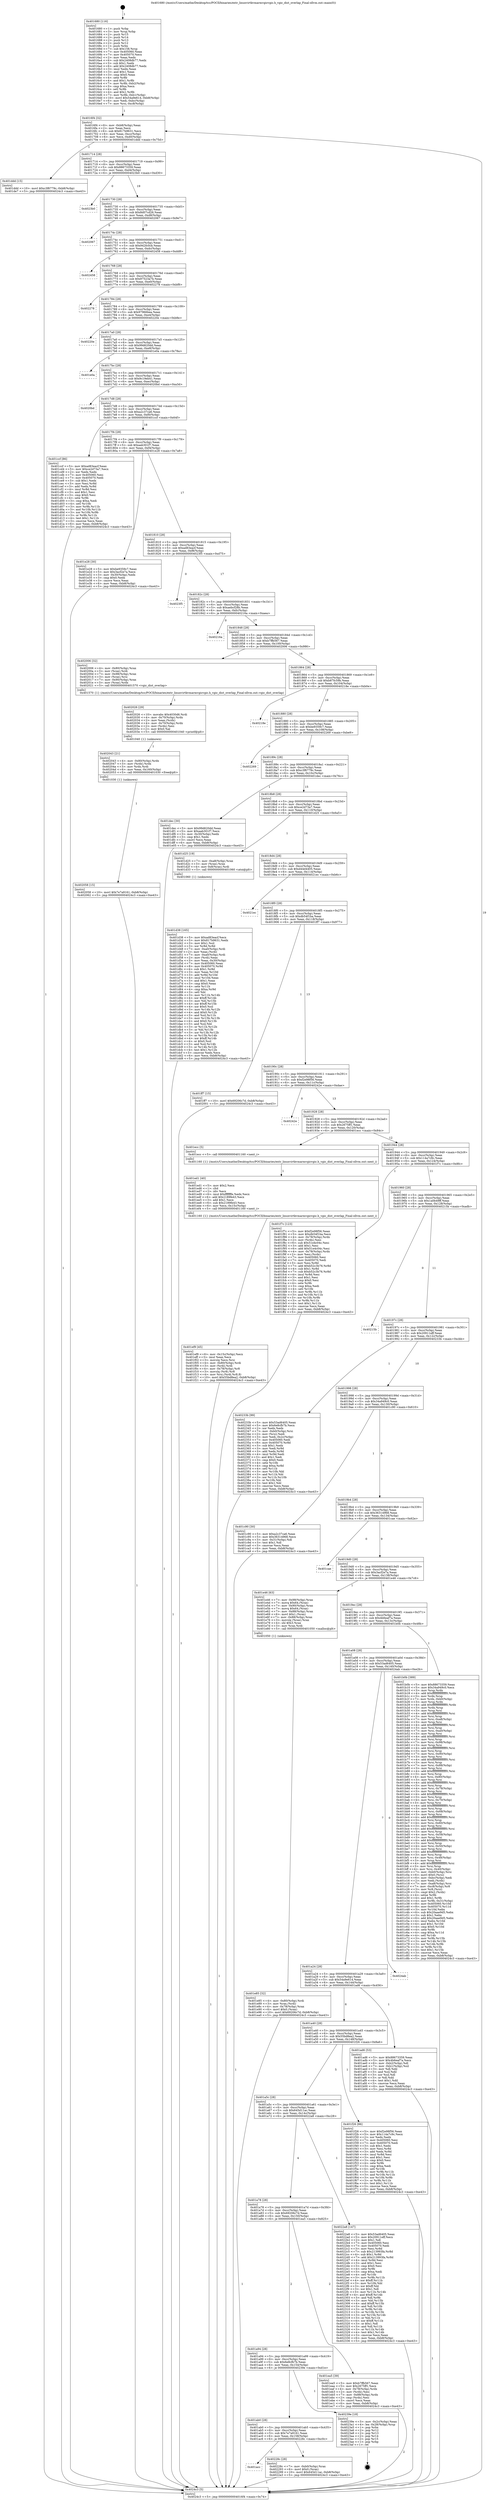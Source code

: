 digraph "0x401680" {
  label = "0x401680 (/mnt/c/Users/mathe/Desktop/tcc/POCII/binaries/extr_linuxvirtkvmarmvgicvgic.h_vgic_dist_overlap_Final-ollvm.out::main(0))"
  labelloc = "t"
  node[shape=record]

  Entry [label="",width=0.3,height=0.3,shape=circle,fillcolor=black,style=filled]
  "0x4016f4" [label="{
     0x4016f4 [32]\l
     | [instrs]\l
     &nbsp;&nbsp;0x4016f4 \<+6\>: mov -0xb8(%rbp),%eax\l
     &nbsp;&nbsp;0x4016fa \<+2\>: mov %eax,%ecx\l
     &nbsp;&nbsp;0x4016fc \<+6\>: sub $0x817b9631,%ecx\l
     &nbsp;&nbsp;0x401702 \<+6\>: mov %eax,-0xcc(%rbp)\l
     &nbsp;&nbsp;0x401708 \<+6\>: mov %ecx,-0xd0(%rbp)\l
     &nbsp;&nbsp;0x40170e \<+6\>: je 0000000000401ddd \<main+0x75d\>\l
  }"]
  "0x401ddd" [label="{
     0x401ddd [15]\l
     | [instrs]\l
     &nbsp;&nbsp;0x401ddd \<+10\>: movl $0xc3f6779c,-0xb8(%rbp)\l
     &nbsp;&nbsp;0x401de7 \<+5\>: jmp 00000000004024c3 \<main+0xe43\>\l
  }"]
  "0x401714" [label="{
     0x401714 [28]\l
     | [instrs]\l
     &nbsp;&nbsp;0x401714 \<+5\>: jmp 0000000000401719 \<main+0x99\>\l
     &nbsp;&nbsp;0x401719 \<+6\>: mov -0xcc(%rbp),%eax\l
     &nbsp;&nbsp;0x40171f \<+5\>: sub $0x88673359,%eax\l
     &nbsp;&nbsp;0x401724 \<+6\>: mov %eax,-0xd4(%rbp)\l
     &nbsp;&nbsp;0x40172a \<+6\>: je 00000000004023b0 \<main+0xd30\>\l
  }"]
  Exit [label="",width=0.3,height=0.3,shape=circle,fillcolor=black,style=filled,peripheries=2]
  "0x4023b0" [label="{
     0x4023b0\l
  }", style=dashed]
  "0x401730" [label="{
     0x401730 [28]\l
     | [instrs]\l
     &nbsp;&nbsp;0x401730 \<+5\>: jmp 0000000000401735 \<main+0xb5\>\l
     &nbsp;&nbsp;0x401735 \<+6\>: mov -0xcc(%rbp),%eax\l
     &nbsp;&nbsp;0x40173b \<+5\>: sub $0x8d07cd26,%eax\l
     &nbsp;&nbsp;0x401740 \<+6\>: mov %eax,-0xd8(%rbp)\l
     &nbsp;&nbsp;0x401746 \<+6\>: je 0000000000402067 \<main+0x9e7\>\l
  }"]
  "0x401acc" [label="{
     0x401acc\l
  }", style=dashed]
  "0x402067" [label="{
     0x402067\l
  }", style=dashed]
  "0x40174c" [label="{
     0x40174c [28]\l
     | [instrs]\l
     &nbsp;&nbsp;0x40174c \<+5\>: jmp 0000000000401751 \<main+0xd1\>\l
     &nbsp;&nbsp;0x401751 \<+6\>: mov -0xcc(%rbp),%eax\l
     &nbsp;&nbsp;0x401757 \<+5\>: sub $0x942fc0cb,%eax\l
     &nbsp;&nbsp;0x40175c \<+6\>: mov %eax,-0xdc(%rbp)\l
     &nbsp;&nbsp;0x401762 \<+6\>: je 0000000000402458 \<main+0xdd8\>\l
  }"]
  "0x40228c" [label="{
     0x40228c [28]\l
     | [instrs]\l
     &nbsp;&nbsp;0x40228c \<+7\>: mov -0xb0(%rbp),%rax\l
     &nbsp;&nbsp;0x402293 \<+6\>: movl $0x0,(%rax)\l
     &nbsp;&nbsp;0x402299 \<+10\>: movl $0x645d11ac,-0xb8(%rbp)\l
     &nbsp;&nbsp;0x4022a3 \<+5\>: jmp 00000000004024c3 \<main+0xe43\>\l
  }"]
  "0x402458" [label="{
     0x402458\l
  }", style=dashed]
  "0x401768" [label="{
     0x401768 [28]\l
     | [instrs]\l
     &nbsp;&nbsp;0x401768 \<+5\>: jmp 000000000040176d \<main+0xed\>\l
     &nbsp;&nbsp;0x40176d \<+6\>: mov -0xcc(%rbp),%eax\l
     &nbsp;&nbsp;0x401773 \<+5\>: sub $0x97523a7b,%eax\l
     &nbsp;&nbsp;0x401778 \<+6\>: mov %eax,-0xe0(%rbp)\l
     &nbsp;&nbsp;0x40177e \<+6\>: je 0000000000402278 \<main+0xbf8\>\l
  }"]
  "0x401ab0" [label="{
     0x401ab0 [28]\l
     | [instrs]\l
     &nbsp;&nbsp;0x401ab0 \<+5\>: jmp 0000000000401ab5 \<main+0x435\>\l
     &nbsp;&nbsp;0x401ab5 \<+6\>: mov -0xcc(%rbp),%eax\l
     &nbsp;&nbsp;0x401abb \<+5\>: sub $0x7e7a9161,%eax\l
     &nbsp;&nbsp;0x401ac0 \<+6\>: mov %eax,-0x158(%rbp)\l
     &nbsp;&nbsp;0x401ac6 \<+6\>: je 000000000040228c \<main+0xc0c\>\l
  }"]
  "0x402278" [label="{
     0x402278\l
  }", style=dashed]
  "0x401784" [label="{
     0x401784 [28]\l
     | [instrs]\l
     &nbsp;&nbsp;0x401784 \<+5\>: jmp 0000000000401789 \<main+0x109\>\l
     &nbsp;&nbsp;0x401789 \<+6\>: mov -0xcc(%rbp),%eax\l
     &nbsp;&nbsp;0x40178f \<+5\>: sub $0x97966bea,%eax\l
     &nbsp;&nbsp;0x401794 \<+6\>: mov %eax,-0xe4(%rbp)\l
     &nbsp;&nbsp;0x40179a \<+6\>: je 000000000040220e \<main+0xb8e\>\l
  }"]
  "0x40239e" [label="{
     0x40239e [18]\l
     | [instrs]\l
     &nbsp;&nbsp;0x40239e \<+3\>: mov -0x2c(%rbp),%eax\l
     &nbsp;&nbsp;0x4023a1 \<+4\>: lea -0x28(%rbp),%rsp\l
     &nbsp;&nbsp;0x4023a5 \<+1\>: pop %rbx\l
     &nbsp;&nbsp;0x4023a6 \<+2\>: pop %r12\l
     &nbsp;&nbsp;0x4023a8 \<+2\>: pop %r13\l
     &nbsp;&nbsp;0x4023aa \<+2\>: pop %r14\l
     &nbsp;&nbsp;0x4023ac \<+2\>: pop %r15\l
     &nbsp;&nbsp;0x4023ae \<+1\>: pop %rbp\l
     &nbsp;&nbsp;0x4023af \<+1\>: ret\l
  }"]
  "0x40220e" [label="{
     0x40220e\l
  }", style=dashed]
  "0x4017a0" [label="{
     0x4017a0 [28]\l
     | [instrs]\l
     &nbsp;&nbsp;0x4017a0 \<+5\>: jmp 00000000004017a5 \<main+0x125\>\l
     &nbsp;&nbsp;0x4017a5 \<+6\>: mov -0xcc(%rbp),%eax\l
     &nbsp;&nbsp;0x4017ab \<+5\>: sub $0x99d620dd,%eax\l
     &nbsp;&nbsp;0x4017b0 \<+6\>: mov %eax,-0xe8(%rbp)\l
     &nbsp;&nbsp;0x4017b6 \<+6\>: je 0000000000401e0a \<main+0x78a\>\l
  }"]
  "0x402058" [label="{
     0x402058 [15]\l
     | [instrs]\l
     &nbsp;&nbsp;0x402058 \<+10\>: movl $0x7e7a9161,-0xb8(%rbp)\l
     &nbsp;&nbsp;0x402062 \<+5\>: jmp 00000000004024c3 \<main+0xe43\>\l
  }"]
  "0x401e0a" [label="{
     0x401e0a\l
  }", style=dashed]
  "0x4017bc" [label="{
     0x4017bc [28]\l
     | [instrs]\l
     &nbsp;&nbsp;0x4017bc \<+5\>: jmp 00000000004017c1 \<main+0x141\>\l
     &nbsp;&nbsp;0x4017c1 \<+6\>: mov -0xcc(%rbp),%eax\l
     &nbsp;&nbsp;0x4017c7 \<+5\>: sub $0x9c19eb41,%eax\l
     &nbsp;&nbsp;0x4017cc \<+6\>: mov %eax,-0xec(%rbp)\l
     &nbsp;&nbsp;0x4017d2 \<+6\>: je 00000000004020bd \<main+0xa3d\>\l
  }"]
  "0x402043" [label="{
     0x402043 [21]\l
     | [instrs]\l
     &nbsp;&nbsp;0x402043 \<+4\>: mov -0x80(%rbp),%rdx\l
     &nbsp;&nbsp;0x402047 \<+3\>: mov (%rdx),%rdx\l
     &nbsp;&nbsp;0x40204a \<+3\>: mov %rdx,%rdi\l
     &nbsp;&nbsp;0x40204d \<+6\>: mov %eax,-0x160(%rbp)\l
     &nbsp;&nbsp;0x402053 \<+5\>: call 0000000000401030 \<free@plt\>\l
     | [calls]\l
     &nbsp;&nbsp;0x401030 \{1\} (unknown)\l
  }"]
  "0x4020bd" [label="{
     0x4020bd\l
  }", style=dashed]
  "0x4017d8" [label="{
     0x4017d8 [28]\l
     | [instrs]\l
     &nbsp;&nbsp;0x4017d8 \<+5\>: jmp 00000000004017dd \<main+0x15d\>\l
     &nbsp;&nbsp;0x4017dd \<+6\>: mov -0xcc(%rbp),%eax\l
     &nbsp;&nbsp;0x4017e3 \<+5\>: sub $0xa2c37ca6,%eax\l
     &nbsp;&nbsp;0x4017e8 \<+6\>: mov %eax,-0xf0(%rbp)\l
     &nbsp;&nbsp;0x4017ee \<+6\>: je 0000000000401ccf \<main+0x64f\>\l
  }"]
  "0x402026" [label="{
     0x402026 [29]\l
     | [instrs]\l
     &nbsp;&nbsp;0x402026 \<+10\>: movabs $0x4030d6,%rdi\l
     &nbsp;&nbsp;0x402030 \<+4\>: mov -0x70(%rbp),%rdx\l
     &nbsp;&nbsp;0x402034 \<+2\>: mov %eax,(%rdx)\l
     &nbsp;&nbsp;0x402036 \<+4\>: mov -0x70(%rbp),%rdx\l
     &nbsp;&nbsp;0x40203a \<+2\>: mov (%rdx),%esi\l
     &nbsp;&nbsp;0x40203c \<+2\>: mov $0x0,%al\l
     &nbsp;&nbsp;0x40203e \<+5\>: call 0000000000401040 \<printf@plt\>\l
     | [calls]\l
     &nbsp;&nbsp;0x401040 \{1\} (unknown)\l
  }"]
  "0x401ccf" [label="{
     0x401ccf [86]\l
     | [instrs]\l
     &nbsp;&nbsp;0x401ccf \<+5\>: mov $0xad83eacf,%eax\l
     &nbsp;&nbsp;0x401cd4 \<+5\>: mov $0xce2d73a7,%ecx\l
     &nbsp;&nbsp;0x401cd9 \<+2\>: xor %edx,%edx\l
     &nbsp;&nbsp;0x401cdb \<+7\>: mov 0x405060,%esi\l
     &nbsp;&nbsp;0x401ce2 \<+7\>: mov 0x405070,%edi\l
     &nbsp;&nbsp;0x401ce9 \<+3\>: sub $0x1,%edx\l
     &nbsp;&nbsp;0x401cec \<+3\>: mov %esi,%r8d\l
     &nbsp;&nbsp;0x401cef \<+3\>: add %edx,%r8d\l
     &nbsp;&nbsp;0x401cf2 \<+4\>: imul %r8d,%esi\l
     &nbsp;&nbsp;0x401cf6 \<+3\>: and $0x1,%esi\l
     &nbsp;&nbsp;0x401cf9 \<+3\>: cmp $0x0,%esi\l
     &nbsp;&nbsp;0x401cfc \<+4\>: sete %r9b\l
     &nbsp;&nbsp;0x401d00 \<+3\>: cmp $0xa,%edi\l
     &nbsp;&nbsp;0x401d03 \<+4\>: setl %r10b\l
     &nbsp;&nbsp;0x401d07 \<+3\>: mov %r9b,%r11b\l
     &nbsp;&nbsp;0x401d0a \<+3\>: and %r10b,%r11b\l
     &nbsp;&nbsp;0x401d0d \<+3\>: xor %r10b,%r9b\l
     &nbsp;&nbsp;0x401d10 \<+3\>: or %r9b,%r11b\l
     &nbsp;&nbsp;0x401d13 \<+4\>: test $0x1,%r11b\l
     &nbsp;&nbsp;0x401d17 \<+3\>: cmovne %ecx,%eax\l
     &nbsp;&nbsp;0x401d1a \<+6\>: mov %eax,-0xb8(%rbp)\l
     &nbsp;&nbsp;0x401d20 \<+5\>: jmp 00000000004024c3 \<main+0xe43\>\l
  }"]
  "0x4017f4" [label="{
     0x4017f4 [28]\l
     | [instrs]\l
     &nbsp;&nbsp;0x4017f4 \<+5\>: jmp 00000000004017f9 \<main+0x179\>\l
     &nbsp;&nbsp;0x4017f9 \<+6\>: mov -0xcc(%rbp),%eax\l
     &nbsp;&nbsp;0x4017ff \<+5\>: sub $0xaab301f7,%eax\l
     &nbsp;&nbsp;0x401804 \<+6\>: mov %eax,-0xf4(%rbp)\l
     &nbsp;&nbsp;0x40180a \<+6\>: je 0000000000401e28 \<main+0x7a8\>\l
  }"]
  "0x401ef9" [label="{
     0x401ef9 [45]\l
     | [instrs]\l
     &nbsp;&nbsp;0x401ef9 \<+6\>: mov -0x15c(%rbp),%ecx\l
     &nbsp;&nbsp;0x401eff \<+3\>: imul %eax,%ecx\l
     &nbsp;&nbsp;0x401f02 \<+3\>: movslq %ecx,%rsi\l
     &nbsp;&nbsp;0x401f05 \<+4\>: mov -0x80(%rbp),%rdi\l
     &nbsp;&nbsp;0x401f09 \<+3\>: mov (%rdi),%rdi\l
     &nbsp;&nbsp;0x401f0c \<+4\>: mov -0x78(%rbp),%r8\l
     &nbsp;&nbsp;0x401f10 \<+3\>: movslq (%r8),%r8\l
     &nbsp;&nbsp;0x401f13 \<+4\>: mov %rsi,(%rdi,%r8,8)\l
     &nbsp;&nbsp;0x401f17 \<+10\>: movl $0x55bd8ea2,-0xb8(%rbp)\l
     &nbsp;&nbsp;0x401f21 \<+5\>: jmp 00000000004024c3 \<main+0xe43\>\l
  }"]
  "0x401e28" [label="{
     0x401e28 [30]\l
     | [instrs]\l
     &nbsp;&nbsp;0x401e28 \<+5\>: mov $0xbe9359c7,%eax\l
     &nbsp;&nbsp;0x401e2d \<+5\>: mov $0x3acf2e7a,%ecx\l
     &nbsp;&nbsp;0x401e32 \<+3\>: mov -0x30(%rbp),%edx\l
     &nbsp;&nbsp;0x401e35 \<+3\>: cmp $0x0,%edx\l
     &nbsp;&nbsp;0x401e38 \<+3\>: cmove %ecx,%eax\l
     &nbsp;&nbsp;0x401e3b \<+6\>: mov %eax,-0xb8(%rbp)\l
     &nbsp;&nbsp;0x401e41 \<+5\>: jmp 00000000004024c3 \<main+0xe43\>\l
  }"]
  "0x401810" [label="{
     0x401810 [28]\l
     | [instrs]\l
     &nbsp;&nbsp;0x401810 \<+5\>: jmp 0000000000401815 \<main+0x195\>\l
     &nbsp;&nbsp;0x401815 \<+6\>: mov -0xcc(%rbp),%eax\l
     &nbsp;&nbsp;0x40181b \<+5\>: sub $0xad83eacf,%eax\l
     &nbsp;&nbsp;0x401820 \<+6\>: mov %eax,-0xf8(%rbp)\l
     &nbsp;&nbsp;0x401826 \<+6\>: je 00000000004023f5 \<main+0xd75\>\l
  }"]
  "0x401ed1" [label="{
     0x401ed1 [40]\l
     | [instrs]\l
     &nbsp;&nbsp;0x401ed1 \<+5\>: mov $0x2,%ecx\l
     &nbsp;&nbsp;0x401ed6 \<+1\>: cltd\l
     &nbsp;&nbsp;0x401ed7 \<+2\>: idiv %ecx\l
     &nbsp;&nbsp;0x401ed9 \<+6\>: imul $0xfffffffe,%edx,%ecx\l
     &nbsp;&nbsp;0x401edf \<+6\>: add $0x2189fe43,%ecx\l
     &nbsp;&nbsp;0x401ee5 \<+3\>: add $0x1,%ecx\l
     &nbsp;&nbsp;0x401ee8 \<+6\>: sub $0x2189fe43,%ecx\l
     &nbsp;&nbsp;0x401eee \<+6\>: mov %ecx,-0x15c(%rbp)\l
     &nbsp;&nbsp;0x401ef4 \<+5\>: call 0000000000401160 \<next_i\>\l
     | [calls]\l
     &nbsp;&nbsp;0x401160 \{1\} (/mnt/c/Users/mathe/Desktop/tcc/POCII/binaries/extr_linuxvirtkvmarmvgicvgic.h_vgic_dist_overlap_Final-ollvm.out::next_i)\l
  }"]
  "0x4023f5" [label="{
     0x4023f5\l
  }", style=dashed]
  "0x40182c" [label="{
     0x40182c [28]\l
     | [instrs]\l
     &nbsp;&nbsp;0x40182c \<+5\>: jmp 0000000000401831 \<main+0x1b1\>\l
     &nbsp;&nbsp;0x401831 \<+6\>: mov -0xcc(%rbp),%eax\l
     &nbsp;&nbsp;0x401837 \<+5\>: sub $0xaebcf28b,%eax\l
     &nbsp;&nbsp;0x40183c \<+6\>: mov %eax,-0xfc(%rbp)\l
     &nbsp;&nbsp;0x401842 \<+6\>: je 000000000040216a \<main+0xaea\>\l
  }"]
  "0x401a94" [label="{
     0x401a94 [28]\l
     | [instrs]\l
     &nbsp;&nbsp;0x401a94 \<+5\>: jmp 0000000000401a99 \<main+0x419\>\l
     &nbsp;&nbsp;0x401a99 \<+6\>: mov -0xcc(%rbp),%eax\l
     &nbsp;&nbsp;0x401a9f \<+5\>: sub $0x6e8cfb7b,%eax\l
     &nbsp;&nbsp;0x401aa4 \<+6\>: mov %eax,-0x154(%rbp)\l
     &nbsp;&nbsp;0x401aaa \<+6\>: je 000000000040239e \<main+0xd1e\>\l
  }"]
  "0x40216a" [label="{
     0x40216a\l
  }", style=dashed]
  "0x401848" [label="{
     0x401848 [28]\l
     | [instrs]\l
     &nbsp;&nbsp;0x401848 \<+5\>: jmp 000000000040184d \<main+0x1cd\>\l
     &nbsp;&nbsp;0x40184d \<+6\>: mov -0xcc(%rbp),%eax\l
     &nbsp;&nbsp;0x401853 \<+5\>: sub $0xb7ffb567,%eax\l
     &nbsp;&nbsp;0x401858 \<+6\>: mov %eax,-0x100(%rbp)\l
     &nbsp;&nbsp;0x40185e \<+6\>: je 0000000000402006 \<main+0x986\>\l
  }"]
  "0x401ea5" [label="{
     0x401ea5 [39]\l
     | [instrs]\l
     &nbsp;&nbsp;0x401ea5 \<+5\>: mov $0xb7ffb567,%eax\l
     &nbsp;&nbsp;0x401eaa \<+5\>: mov $0x2675ff1,%ecx\l
     &nbsp;&nbsp;0x401eaf \<+4\>: mov -0x78(%rbp),%rdx\l
     &nbsp;&nbsp;0x401eb3 \<+2\>: mov (%rdx),%esi\l
     &nbsp;&nbsp;0x401eb5 \<+7\>: mov -0x88(%rbp),%rdx\l
     &nbsp;&nbsp;0x401ebc \<+2\>: cmp (%rdx),%esi\l
     &nbsp;&nbsp;0x401ebe \<+3\>: cmovl %ecx,%eax\l
     &nbsp;&nbsp;0x401ec1 \<+6\>: mov %eax,-0xb8(%rbp)\l
     &nbsp;&nbsp;0x401ec7 \<+5\>: jmp 00000000004024c3 \<main+0xe43\>\l
  }"]
  "0x402006" [label="{
     0x402006 [32]\l
     | [instrs]\l
     &nbsp;&nbsp;0x402006 \<+4\>: mov -0x80(%rbp),%rax\l
     &nbsp;&nbsp;0x40200a \<+3\>: mov (%rax),%rdi\l
     &nbsp;&nbsp;0x40200d \<+7\>: mov -0x98(%rbp),%rax\l
     &nbsp;&nbsp;0x402014 \<+3\>: mov (%rax),%rsi\l
     &nbsp;&nbsp;0x402017 \<+7\>: mov -0x90(%rbp),%rax\l
     &nbsp;&nbsp;0x40201e \<+3\>: mov (%rax),%rdx\l
     &nbsp;&nbsp;0x402021 \<+5\>: call 0000000000401570 \<vgic_dist_overlap\>\l
     | [calls]\l
     &nbsp;&nbsp;0x401570 \{1\} (/mnt/c/Users/mathe/Desktop/tcc/POCII/binaries/extr_linuxvirtkvmarmvgicvgic.h_vgic_dist_overlap_Final-ollvm.out::vgic_dist_overlap)\l
  }"]
  "0x401864" [label="{
     0x401864 [28]\l
     | [instrs]\l
     &nbsp;&nbsp;0x401864 \<+5\>: jmp 0000000000401869 \<main+0x1e9\>\l
     &nbsp;&nbsp;0x401869 \<+6\>: mov -0xcc(%rbp),%eax\l
     &nbsp;&nbsp;0x40186f \<+5\>: sub $0xb87fc59b,%eax\l
     &nbsp;&nbsp;0x401874 \<+6\>: mov %eax,-0x104(%rbp)\l
     &nbsp;&nbsp;0x40187a \<+6\>: je 000000000040218e \<main+0xb0e\>\l
  }"]
  "0x401a78" [label="{
     0x401a78 [28]\l
     | [instrs]\l
     &nbsp;&nbsp;0x401a78 \<+5\>: jmp 0000000000401a7d \<main+0x3fd\>\l
     &nbsp;&nbsp;0x401a7d \<+6\>: mov -0xcc(%rbp),%eax\l
     &nbsp;&nbsp;0x401a83 \<+5\>: sub $0x69206c7d,%eax\l
     &nbsp;&nbsp;0x401a88 \<+6\>: mov %eax,-0x150(%rbp)\l
     &nbsp;&nbsp;0x401a8e \<+6\>: je 0000000000401ea5 \<main+0x825\>\l
  }"]
  "0x40218e" [label="{
     0x40218e\l
  }", style=dashed]
  "0x401880" [label="{
     0x401880 [28]\l
     | [instrs]\l
     &nbsp;&nbsp;0x401880 \<+5\>: jmp 0000000000401885 \<main+0x205\>\l
     &nbsp;&nbsp;0x401885 \<+6\>: mov -0xcc(%rbp),%eax\l
     &nbsp;&nbsp;0x40188b \<+5\>: sub $0xbe9359c7,%eax\l
     &nbsp;&nbsp;0x401890 \<+6\>: mov %eax,-0x108(%rbp)\l
     &nbsp;&nbsp;0x401896 \<+6\>: je 0000000000402269 \<main+0xbe9\>\l
  }"]
  "0x4022a8" [label="{
     0x4022a8 [147]\l
     | [instrs]\l
     &nbsp;&nbsp;0x4022a8 \<+5\>: mov $0x53ad6405,%eax\l
     &nbsp;&nbsp;0x4022ad \<+5\>: mov $0x20911eff,%ecx\l
     &nbsp;&nbsp;0x4022b2 \<+2\>: mov $0x1,%dl\l
     &nbsp;&nbsp;0x4022b4 \<+7\>: mov 0x405060,%esi\l
     &nbsp;&nbsp;0x4022bb \<+7\>: mov 0x405070,%edi\l
     &nbsp;&nbsp;0x4022c2 \<+3\>: mov %esi,%r8d\l
     &nbsp;&nbsp;0x4022c5 \<+7\>: sub $0x213993fa,%r8d\l
     &nbsp;&nbsp;0x4022cc \<+4\>: sub $0x1,%r8d\l
     &nbsp;&nbsp;0x4022d0 \<+7\>: add $0x213993fa,%r8d\l
     &nbsp;&nbsp;0x4022d7 \<+4\>: imul %r8d,%esi\l
     &nbsp;&nbsp;0x4022db \<+3\>: and $0x1,%esi\l
     &nbsp;&nbsp;0x4022de \<+3\>: cmp $0x0,%esi\l
     &nbsp;&nbsp;0x4022e1 \<+4\>: sete %r9b\l
     &nbsp;&nbsp;0x4022e5 \<+3\>: cmp $0xa,%edi\l
     &nbsp;&nbsp;0x4022e8 \<+4\>: setl %r10b\l
     &nbsp;&nbsp;0x4022ec \<+3\>: mov %r9b,%r11b\l
     &nbsp;&nbsp;0x4022ef \<+4\>: xor $0xff,%r11b\l
     &nbsp;&nbsp;0x4022f3 \<+3\>: mov %r10b,%bl\l
     &nbsp;&nbsp;0x4022f6 \<+3\>: xor $0xff,%bl\l
     &nbsp;&nbsp;0x4022f9 \<+3\>: xor $0x1,%dl\l
     &nbsp;&nbsp;0x4022fc \<+3\>: mov %r11b,%r14b\l
     &nbsp;&nbsp;0x4022ff \<+4\>: and $0xff,%r14b\l
     &nbsp;&nbsp;0x402303 \<+3\>: and %dl,%r9b\l
     &nbsp;&nbsp;0x402306 \<+3\>: mov %bl,%r15b\l
     &nbsp;&nbsp;0x402309 \<+4\>: and $0xff,%r15b\l
     &nbsp;&nbsp;0x40230d \<+3\>: and %dl,%r10b\l
     &nbsp;&nbsp;0x402310 \<+3\>: or %r9b,%r14b\l
     &nbsp;&nbsp;0x402313 \<+3\>: or %r10b,%r15b\l
     &nbsp;&nbsp;0x402316 \<+3\>: xor %r15b,%r14b\l
     &nbsp;&nbsp;0x402319 \<+3\>: or %bl,%r11b\l
     &nbsp;&nbsp;0x40231c \<+4\>: xor $0xff,%r11b\l
     &nbsp;&nbsp;0x402320 \<+3\>: or $0x1,%dl\l
     &nbsp;&nbsp;0x402323 \<+3\>: and %dl,%r11b\l
     &nbsp;&nbsp;0x402326 \<+3\>: or %r11b,%r14b\l
     &nbsp;&nbsp;0x402329 \<+4\>: test $0x1,%r14b\l
     &nbsp;&nbsp;0x40232d \<+3\>: cmovne %ecx,%eax\l
     &nbsp;&nbsp;0x402330 \<+6\>: mov %eax,-0xb8(%rbp)\l
     &nbsp;&nbsp;0x402336 \<+5\>: jmp 00000000004024c3 \<main+0xe43\>\l
  }"]
  "0x402269" [label="{
     0x402269\l
  }", style=dashed]
  "0x40189c" [label="{
     0x40189c [28]\l
     | [instrs]\l
     &nbsp;&nbsp;0x40189c \<+5\>: jmp 00000000004018a1 \<main+0x221\>\l
     &nbsp;&nbsp;0x4018a1 \<+6\>: mov -0xcc(%rbp),%eax\l
     &nbsp;&nbsp;0x4018a7 \<+5\>: sub $0xc3f6779c,%eax\l
     &nbsp;&nbsp;0x4018ac \<+6\>: mov %eax,-0x10c(%rbp)\l
     &nbsp;&nbsp;0x4018b2 \<+6\>: je 0000000000401dec \<main+0x76c\>\l
  }"]
  "0x401a5c" [label="{
     0x401a5c [28]\l
     | [instrs]\l
     &nbsp;&nbsp;0x401a5c \<+5\>: jmp 0000000000401a61 \<main+0x3e1\>\l
     &nbsp;&nbsp;0x401a61 \<+6\>: mov -0xcc(%rbp),%eax\l
     &nbsp;&nbsp;0x401a67 \<+5\>: sub $0x645d11ac,%eax\l
     &nbsp;&nbsp;0x401a6c \<+6\>: mov %eax,-0x14c(%rbp)\l
     &nbsp;&nbsp;0x401a72 \<+6\>: je 00000000004022a8 \<main+0xc28\>\l
  }"]
  "0x401dec" [label="{
     0x401dec [30]\l
     | [instrs]\l
     &nbsp;&nbsp;0x401dec \<+5\>: mov $0x99d620dd,%eax\l
     &nbsp;&nbsp;0x401df1 \<+5\>: mov $0xaab301f7,%ecx\l
     &nbsp;&nbsp;0x401df6 \<+3\>: mov -0x30(%rbp),%edx\l
     &nbsp;&nbsp;0x401df9 \<+3\>: cmp $0x1,%edx\l
     &nbsp;&nbsp;0x401dfc \<+3\>: cmovl %ecx,%eax\l
     &nbsp;&nbsp;0x401dff \<+6\>: mov %eax,-0xb8(%rbp)\l
     &nbsp;&nbsp;0x401e05 \<+5\>: jmp 00000000004024c3 \<main+0xe43\>\l
  }"]
  "0x4018b8" [label="{
     0x4018b8 [28]\l
     | [instrs]\l
     &nbsp;&nbsp;0x4018b8 \<+5\>: jmp 00000000004018bd \<main+0x23d\>\l
     &nbsp;&nbsp;0x4018bd \<+6\>: mov -0xcc(%rbp),%eax\l
     &nbsp;&nbsp;0x4018c3 \<+5\>: sub $0xce2d73a7,%eax\l
     &nbsp;&nbsp;0x4018c8 \<+6\>: mov %eax,-0x110(%rbp)\l
     &nbsp;&nbsp;0x4018ce \<+6\>: je 0000000000401d25 \<main+0x6a5\>\l
  }"]
  "0x401f26" [label="{
     0x401f26 [86]\l
     | [instrs]\l
     &nbsp;&nbsp;0x401f26 \<+5\>: mov $0xf2e98f56,%eax\l
     &nbsp;&nbsp;0x401f2b \<+5\>: mov $0x114a7c9c,%ecx\l
     &nbsp;&nbsp;0x401f30 \<+2\>: xor %edx,%edx\l
     &nbsp;&nbsp;0x401f32 \<+7\>: mov 0x405060,%esi\l
     &nbsp;&nbsp;0x401f39 \<+7\>: mov 0x405070,%edi\l
     &nbsp;&nbsp;0x401f40 \<+3\>: sub $0x1,%edx\l
     &nbsp;&nbsp;0x401f43 \<+3\>: mov %esi,%r8d\l
     &nbsp;&nbsp;0x401f46 \<+3\>: add %edx,%r8d\l
     &nbsp;&nbsp;0x401f49 \<+4\>: imul %r8d,%esi\l
     &nbsp;&nbsp;0x401f4d \<+3\>: and $0x1,%esi\l
     &nbsp;&nbsp;0x401f50 \<+3\>: cmp $0x0,%esi\l
     &nbsp;&nbsp;0x401f53 \<+4\>: sete %r9b\l
     &nbsp;&nbsp;0x401f57 \<+3\>: cmp $0xa,%edi\l
     &nbsp;&nbsp;0x401f5a \<+4\>: setl %r10b\l
     &nbsp;&nbsp;0x401f5e \<+3\>: mov %r9b,%r11b\l
     &nbsp;&nbsp;0x401f61 \<+3\>: and %r10b,%r11b\l
     &nbsp;&nbsp;0x401f64 \<+3\>: xor %r10b,%r9b\l
     &nbsp;&nbsp;0x401f67 \<+3\>: or %r9b,%r11b\l
     &nbsp;&nbsp;0x401f6a \<+4\>: test $0x1,%r11b\l
     &nbsp;&nbsp;0x401f6e \<+3\>: cmovne %ecx,%eax\l
     &nbsp;&nbsp;0x401f71 \<+6\>: mov %eax,-0xb8(%rbp)\l
     &nbsp;&nbsp;0x401f77 \<+5\>: jmp 00000000004024c3 \<main+0xe43\>\l
  }"]
  "0x401d25" [label="{
     0x401d25 [19]\l
     | [instrs]\l
     &nbsp;&nbsp;0x401d25 \<+7\>: mov -0xa8(%rbp),%rax\l
     &nbsp;&nbsp;0x401d2c \<+3\>: mov (%rax),%rax\l
     &nbsp;&nbsp;0x401d2f \<+4\>: mov 0x8(%rax),%rdi\l
     &nbsp;&nbsp;0x401d33 \<+5\>: call 0000000000401060 \<atoi@plt\>\l
     | [calls]\l
     &nbsp;&nbsp;0x401060 \{1\} (unknown)\l
  }"]
  "0x4018d4" [label="{
     0x4018d4 [28]\l
     | [instrs]\l
     &nbsp;&nbsp;0x4018d4 \<+5\>: jmp 00000000004018d9 \<main+0x259\>\l
     &nbsp;&nbsp;0x4018d9 \<+6\>: mov -0xcc(%rbp),%eax\l
     &nbsp;&nbsp;0x4018df \<+5\>: sub $0xd44d4405,%eax\l
     &nbsp;&nbsp;0x4018e4 \<+6\>: mov %eax,-0x114(%rbp)\l
     &nbsp;&nbsp;0x4018ea \<+6\>: je 00000000004021ec \<main+0xb6c\>\l
  }"]
  "0x401e85" [label="{
     0x401e85 [32]\l
     | [instrs]\l
     &nbsp;&nbsp;0x401e85 \<+4\>: mov -0x80(%rbp),%rdi\l
     &nbsp;&nbsp;0x401e89 \<+3\>: mov %rax,(%rdi)\l
     &nbsp;&nbsp;0x401e8c \<+4\>: mov -0x78(%rbp),%rax\l
     &nbsp;&nbsp;0x401e90 \<+6\>: movl $0x0,(%rax)\l
     &nbsp;&nbsp;0x401e96 \<+10\>: movl $0x69206c7d,-0xb8(%rbp)\l
     &nbsp;&nbsp;0x401ea0 \<+5\>: jmp 00000000004024c3 \<main+0xe43\>\l
  }"]
  "0x4021ec" [label="{
     0x4021ec\l
  }", style=dashed]
  "0x4018f0" [label="{
     0x4018f0 [28]\l
     | [instrs]\l
     &nbsp;&nbsp;0x4018f0 \<+5\>: jmp 00000000004018f5 \<main+0x275\>\l
     &nbsp;&nbsp;0x4018f5 \<+6\>: mov -0xcc(%rbp),%eax\l
     &nbsp;&nbsp;0x4018fb \<+5\>: sub $0xdb54f1ba,%eax\l
     &nbsp;&nbsp;0x401900 \<+6\>: mov %eax,-0x118(%rbp)\l
     &nbsp;&nbsp;0x401906 \<+6\>: je 0000000000401ff7 \<main+0x977\>\l
  }"]
  "0x401d38" [label="{
     0x401d38 [165]\l
     | [instrs]\l
     &nbsp;&nbsp;0x401d38 \<+5\>: mov $0xad83eacf,%ecx\l
     &nbsp;&nbsp;0x401d3d \<+5\>: mov $0x817b9631,%edx\l
     &nbsp;&nbsp;0x401d42 \<+3\>: mov $0x1,%sil\l
     &nbsp;&nbsp;0x401d45 \<+3\>: xor %r8d,%r8d\l
     &nbsp;&nbsp;0x401d48 \<+7\>: mov -0xa0(%rbp),%rdi\l
     &nbsp;&nbsp;0x401d4f \<+2\>: mov %eax,(%rdi)\l
     &nbsp;&nbsp;0x401d51 \<+7\>: mov -0xa0(%rbp),%rdi\l
     &nbsp;&nbsp;0x401d58 \<+2\>: mov (%rdi),%eax\l
     &nbsp;&nbsp;0x401d5a \<+3\>: mov %eax,-0x30(%rbp)\l
     &nbsp;&nbsp;0x401d5d \<+7\>: mov 0x405060,%eax\l
     &nbsp;&nbsp;0x401d64 \<+8\>: mov 0x405070,%r9d\l
     &nbsp;&nbsp;0x401d6c \<+4\>: sub $0x1,%r8d\l
     &nbsp;&nbsp;0x401d70 \<+3\>: mov %eax,%r10d\l
     &nbsp;&nbsp;0x401d73 \<+3\>: add %r8d,%r10d\l
     &nbsp;&nbsp;0x401d76 \<+4\>: imul %r10d,%eax\l
     &nbsp;&nbsp;0x401d7a \<+3\>: and $0x1,%eax\l
     &nbsp;&nbsp;0x401d7d \<+3\>: cmp $0x0,%eax\l
     &nbsp;&nbsp;0x401d80 \<+4\>: sete %r11b\l
     &nbsp;&nbsp;0x401d84 \<+4\>: cmp $0xa,%r9d\l
     &nbsp;&nbsp;0x401d88 \<+3\>: setl %bl\l
     &nbsp;&nbsp;0x401d8b \<+3\>: mov %r11b,%r14b\l
     &nbsp;&nbsp;0x401d8e \<+4\>: xor $0xff,%r14b\l
     &nbsp;&nbsp;0x401d92 \<+3\>: mov %bl,%r15b\l
     &nbsp;&nbsp;0x401d95 \<+4\>: xor $0xff,%r15b\l
     &nbsp;&nbsp;0x401d99 \<+4\>: xor $0x0,%sil\l
     &nbsp;&nbsp;0x401d9d \<+3\>: mov %r14b,%r12b\l
     &nbsp;&nbsp;0x401da0 \<+4\>: and $0x0,%r12b\l
     &nbsp;&nbsp;0x401da4 \<+3\>: and %sil,%r11b\l
     &nbsp;&nbsp;0x401da7 \<+3\>: mov %r15b,%r13b\l
     &nbsp;&nbsp;0x401daa \<+4\>: and $0x0,%r13b\l
     &nbsp;&nbsp;0x401dae \<+3\>: and %sil,%bl\l
     &nbsp;&nbsp;0x401db1 \<+3\>: or %r11b,%r12b\l
     &nbsp;&nbsp;0x401db4 \<+3\>: or %bl,%r13b\l
     &nbsp;&nbsp;0x401db7 \<+3\>: xor %r13b,%r12b\l
     &nbsp;&nbsp;0x401dba \<+3\>: or %r15b,%r14b\l
     &nbsp;&nbsp;0x401dbd \<+4\>: xor $0xff,%r14b\l
     &nbsp;&nbsp;0x401dc1 \<+4\>: or $0x0,%sil\l
     &nbsp;&nbsp;0x401dc5 \<+3\>: and %sil,%r14b\l
     &nbsp;&nbsp;0x401dc8 \<+3\>: or %r14b,%r12b\l
     &nbsp;&nbsp;0x401dcb \<+4\>: test $0x1,%r12b\l
     &nbsp;&nbsp;0x401dcf \<+3\>: cmovne %edx,%ecx\l
     &nbsp;&nbsp;0x401dd2 \<+6\>: mov %ecx,-0xb8(%rbp)\l
     &nbsp;&nbsp;0x401dd8 \<+5\>: jmp 00000000004024c3 \<main+0xe43\>\l
  }"]
  "0x401ff7" [label="{
     0x401ff7 [15]\l
     | [instrs]\l
     &nbsp;&nbsp;0x401ff7 \<+10\>: movl $0x69206c7d,-0xb8(%rbp)\l
     &nbsp;&nbsp;0x402001 \<+5\>: jmp 00000000004024c3 \<main+0xe43\>\l
  }"]
  "0x40190c" [label="{
     0x40190c [28]\l
     | [instrs]\l
     &nbsp;&nbsp;0x40190c \<+5\>: jmp 0000000000401911 \<main+0x291\>\l
     &nbsp;&nbsp;0x401911 \<+6\>: mov -0xcc(%rbp),%eax\l
     &nbsp;&nbsp;0x401917 \<+5\>: sub $0xf2e98f56,%eax\l
     &nbsp;&nbsp;0x40191c \<+6\>: mov %eax,-0x11c(%rbp)\l
     &nbsp;&nbsp;0x401922 \<+6\>: je 000000000040242e \<main+0xdae\>\l
  }"]
  "0x401680" [label="{
     0x401680 [116]\l
     | [instrs]\l
     &nbsp;&nbsp;0x401680 \<+1\>: push %rbp\l
     &nbsp;&nbsp;0x401681 \<+3\>: mov %rsp,%rbp\l
     &nbsp;&nbsp;0x401684 \<+2\>: push %r15\l
     &nbsp;&nbsp;0x401686 \<+2\>: push %r14\l
     &nbsp;&nbsp;0x401688 \<+2\>: push %r13\l
     &nbsp;&nbsp;0x40168a \<+2\>: push %r12\l
     &nbsp;&nbsp;0x40168c \<+1\>: push %rbx\l
     &nbsp;&nbsp;0x40168d \<+7\>: sub $0x158,%rsp\l
     &nbsp;&nbsp;0x401694 \<+7\>: mov 0x405060,%eax\l
     &nbsp;&nbsp;0x40169b \<+7\>: mov 0x405070,%ecx\l
     &nbsp;&nbsp;0x4016a2 \<+2\>: mov %eax,%edx\l
     &nbsp;&nbsp;0x4016a4 \<+6\>: sub $0x2408db77,%edx\l
     &nbsp;&nbsp;0x4016aa \<+3\>: sub $0x1,%edx\l
     &nbsp;&nbsp;0x4016ad \<+6\>: add $0x2408db77,%edx\l
     &nbsp;&nbsp;0x4016b3 \<+3\>: imul %edx,%eax\l
     &nbsp;&nbsp;0x4016b6 \<+3\>: and $0x1,%eax\l
     &nbsp;&nbsp;0x4016b9 \<+3\>: cmp $0x0,%eax\l
     &nbsp;&nbsp;0x4016bc \<+4\>: sete %r8b\l
     &nbsp;&nbsp;0x4016c0 \<+4\>: and $0x1,%r8b\l
     &nbsp;&nbsp;0x4016c4 \<+7\>: mov %r8b,-0xb2(%rbp)\l
     &nbsp;&nbsp;0x4016cb \<+3\>: cmp $0xa,%ecx\l
     &nbsp;&nbsp;0x4016ce \<+4\>: setl %r8b\l
     &nbsp;&nbsp;0x4016d2 \<+4\>: and $0x1,%r8b\l
     &nbsp;&nbsp;0x4016d6 \<+7\>: mov %r8b,-0xb1(%rbp)\l
     &nbsp;&nbsp;0x4016dd \<+10\>: movl $0x54a9e614,-0xb8(%rbp)\l
     &nbsp;&nbsp;0x4016e7 \<+6\>: mov %edi,-0xbc(%rbp)\l
     &nbsp;&nbsp;0x4016ed \<+7\>: mov %rsi,-0xc8(%rbp)\l
  }"]
  "0x40242e" [label="{
     0x40242e\l
  }", style=dashed]
  "0x401928" [label="{
     0x401928 [28]\l
     | [instrs]\l
     &nbsp;&nbsp;0x401928 \<+5\>: jmp 000000000040192d \<main+0x2ad\>\l
     &nbsp;&nbsp;0x40192d \<+6\>: mov -0xcc(%rbp),%eax\l
     &nbsp;&nbsp;0x401933 \<+5\>: sub $0x2675ff1,%eax\l
     &nbsp;&nbsp;0x401938 \<+6\>: mov %eax,-0x120(%rbp)\l
     &nbsp;&nbsp;0x40193e \<+6\>: je 0000000000401ecc \<main+0x84c\>\l
  }"]
  "0x4024c3" [label="{
     0x4024c3 [5]\l
     | [instrs]\l
     &nbsp;&nbsp;0x4024c3 \<+5\>: jmp 00000000004016f4 \<main+0x74\>\l
  }"]
  "0x401ecc" [label="{
     0x401ecc [5]\l
     | [instrs]\l
     &nbsp;&nbsp;0x401ecc \<+5\>: call 0000000000401160 \<next_i\>\l
     | [calls]\l
     &nbsp;&nbsp;0x401160 \{1\} (/mnt/c/Users/mathe/Desktop/tcc/POCII/binaries/extr_linuxvirtkvmarmvgicvgic.h_vgic_dist_overlap_Final-ollvm.out::next_i)\l
  }"]
  "0x401944" [label="{
     0x401944 [28]\l
     | [instrs]\l
     &nbsp;&nbsp;0x401944 \<+5\>: jmp 0000000000401949 \<main+0x2c9\>\l
     &nbsp;&nbsp;0x401949 \<+6\>: mov -0xcc(%rbp),%eax\l
     &nbsp;&nbsp;0x40194f \<+5\>: sub $0x114a7c9c,%eax\l
     &nbsp;&nbsp;0x401954 \<+6\>: mov %eax,-0x124(%rbp)\l
     &nbsp;&nbsp;0x40195a \<+6\>: je 0000000000401f7c \<main+0x8fc\>\l
  }"]
  "0x401a40" [label="{
     0x401a40 [28]\l
     | [instrs]\l
     &nbsp;&nbsp;0x401a40 \<+5\>: jmp 0000000000401a45 \<main+0x3c5\>\l
     &nbsp;&nbsp;0x401a45 \<+6\>: mov -0xcc(%rbp),%eax\l
     &nbsp;&nbsp;0x401a4b \<+5\>: sub $0x55bd8ea2,%eax\l
     &nbsp;&nbsp;0x401a50 \<+6\>: mov %eax,-0x148(%rbp)\l
     &nbsp;&nbsp;0x401a56 \<+6\>: je 0000000000401f26 \<main+0x8a6\>\l
  }"]
  "0x401f7c" [label="{
     0x401f7c [123]\l
     | [instrs]\l
     &nbsp;&nbsp;0x401f7c \<+5\>: mov $0xf2e98f56,%eax\l
     &nbsp;&nbsp;0x401f81 \<+5\>: mov $0xdb54f1ba,%ecx\l
     &nbsp;&nbsp;0x401f86 \<+4\>: mov -0x78(%rbp),%rdx\l
     &nbsp;&nbsp;0x401f8a \<+2\>: mov (%rdx),%esi\l
     &nbsp;&nbsp;0x401f8c \<+6\>: sub $0x51e4c04c,%esi\l
     &nbsp;&nbsp;0x401f92 \<+3\>: add $0x1,%esi\l
     &nbsp;&nbsp;0x401f95 \<+6\>: add $0x51e4c04c,%esi\l
     &nbsp;&nbsp;0x401f9b \<+4\>: mov -0x78(%rbp),%rdx\l
     &nbsp;&nbsp;0x401f9f \<+2\>: mov %esi,(%rdx)\l
     &nbsp;&nbsp;0x401fa1 \<+7\>: mov 0x405060,%esi\l
     &nbsp;&nbsp;0x401fa8 \<+7\>: mov 0x405070,%edi\l
     &nbsp;&nbsp;0x401faf \<+3\>: mov %esi,%r8d\l
     &nbsp;&nbsp;0x401fb2 \<+7\>: add $0xb52c3b76,%r8d\l
     &nbsp;&nbsp;0x401fb9 \<+4\>: sub $0x1,%r8d\l
     &nbsp;&nbsp;0x401fbd \<+7\>: sub $0xb52c3b76,%r8d\l
     &nbsp;&nbsp;0x401fc4 \<+4\>: imul %r8d,%esi\l
     &nbsp;&nbsp;0x401fc8 \<+3\>: and $0x1,%esi\l
     &nbsp;&nbsp;0x401fcb \<+3\>: cmp $0x0,%esi\l
     &nbsp;&nbsp;0x401fce \<+4\>: sete %r9b\l
     &nbsp;&nbsp;0x401fd2 \<+3\>: cmp $0xa,%edi\l
     &nbsp;&nbsp;0x401fd5 \<+4\>: setl %r10b\l
     &nbsp;&nbsp;0x401fd9 \<+3\>: mov %r9b,%r11b\l
     &nbsp;&nbsp;0x401fdc \<+3\>: and %r10b,%r11b\l
     &nbsp;&nbsp;0x401fdf \<+3\>: xor %r10b,%r9b\l
     &nbsp;&nbsp;0x401fe2 \<+3\>: or %r9b,%r11b\l
     &nbsp;&nbsp;0x401fe5 \<+4\>: test $0x1,%r11b\l
     &nbsp;&nbsp;0x401fe9 \<+3\>: cmovne %ecx,%eax\l
     &nbsp;&nbsp;0x401fec \<+6\>: mov %eax,-0xb8(%rbp)\l
     &nbsp;&nbsp;0x401ff2 \<+5\>: jmp 00000000004024c3 \<main+0xe43\>\l
  }"]
  "0x401960" [label="{
     0x401960 [28]\l
     | [instrs]\l
     &nbsp;&nbsp;0x401960 \<+5\>: jmp 0000000000401965 \<main+0x2e5\>\l
     &nbsp;&nbsp;0x401965 \<+6\>: mov -0xcc(%rbp),%eax\l
     &nbsp;&nbsp;0x40196b \<+5\>: sub $0x1a0b49ff,%eax\l
     &nbsp;&nbsp;0x401970 \<+6\>: mov %eax,-0x128(%rbp)\l
     &nbsp;&nbsp;0x401976 \<+6\>: je 000000000040215b \<main+0xadb\>\l
  }"]
  "0x401ad6" [label="{
     0x401ad6 [53]\l
     | [instrs]\l
     &nbsp;&nbsp;0x401ad6 \<+5\>: mov $0x88673359,%eax\l
     &nbsp;&nbsp;0x401adb \<+5\>: mov $0x4b6eaf7a,%ecx\l
     &nbsp;&nbsp;0x401ae0 \<+6\>: mov -0xb2(%rbp),%dl\l
     &nbsp;&nbsp;0x401ae6 \<+7\>: mov -0xb1(%rbp),%sil\l
     &nbsp;&nbsp;0x401aed \<+3\>: mov %dl,%dil\l
     &nbsp;&nbsp;0x401af0 \<+3\>: and %sil,%dil\l
     &nbsp;&nbsp;0x401af3 \<+3\>: xor %sil,%dl\l
     &nbsp;&nbsp;0x401af6 \<+3\>: or %dl,%dil\l
     &nbsp;&nbsp;0x401af9 \<+4\>: test $0x1,%dil\l
     &nbsp;&nbsp;0x401afd \<+3\>: cmovne %ecx,%eax\l
     &nbsp;&nbsp;0x401b00 \<+6\>: mov %eax,-0xb8(%rbp)\l
     &nbsp;&nbsp;0x401b06 \<+5\>: jmp 00000000004024c3 \<main+0xe43\>\l
  }"]
  "0x40215b" [label="{
     0x40215b\l
  }", style=dashed]
  "0x40197c" [label="{
     0x40197c [28]\l
     | [instrs]\l
     &nbsp;&nbsp;0x40197c \<+5\>: jmp 0000000000401981 \<main+0x301\>\l
     &nbsp;&nbsp;0x401981 \<+6\>: mov -0xcc(%rbp),%eax\l
     &nbsp;&nbsp;0x401987 \<+5\>: sub $0x20911eff,%eax\l
     &nbsp;&nbsp;0x40198c \<+6\>: mov %eax,-0x12c(%rbp)\l
     &nbsp;&nbsp;0x401992 \<+6\>: je 000000000040233b \<main+0xcbb\>\l
  }"]
  "0x401a24" [label="{
     0x401a24 [28]\l
     | [instrs]\l
     &nbsp;&nbsp;0x401a24 \<+5\>: jmp 0000000000401a29 \<main+0x3a9\>\l
     &nbsp;&nbsp;0x401a29 \<+6\>: mov -0xcc(%rbp),%eax\l
     &nbsp;&nbsp;0x401a2f \<+5\>: sub $0x54a9e614,%eax\l
     &nbsp;&nbsp;0x401a34 \<+6\>: mov %eax,-0x144(%rbp)\l
     &nbsp;&nbsp;0x401a3a \<+6\>: je 0000000000401ad6 \<main+0x456\>\l
  }"]
  "0x40233b" [label="{
     0x40233b [99]\l
     | [instrs]\l
     &nbsp;&nbsp;0x40233b \<+5\>: mov $0x53ad6405,%eax\l
     &nbsp;&nbsp;0x402340 \<+5\>: mov $0x6e8cfb7b,%ecx\l
     &nbsp;&nbsp;0x402345 \<+2\>: xor %edx,%edx\l
     &nbsp;&nbsp;0x402347 \<+7\>: mov -0xb0(%rbp),%rsi\l
     &nbsp;&nbsp;0x40234e \<+2\>: mov (%rsi),%edi\l
     &nbsp;&nbsp;0x402350 \<+3\>: mov %edi,-0x2c(%rbp)\l
     &nbsp;&nbsp;0x402353 \<+7\>: mov 0x405060,%edi\l
     &nbsp;&nbsp;0x40235a \<+8\>: mov 0x405070,%r8d\l
     &nbsp;&nbsp;0x402362 \<+3\>: sub $0x1,%edx\l
     &nbsp;&nbsp;0x402365 \<+3\>: mov %edi,%r9d\l
     &nbsp;&nbsp;0x402368 \<+3\>: add %edx,%r9d\l
     &nbsp;&nbsp;0x40236b \<+4\>: imul %r9d,%edi\l
     &nbsp;&nbsp;0x40236f \<+3\>: and $0x1,%edi\l
     &nbsp;&nbsp;0x402372 \<+3\>: cmp $0x0,%edi\l
     &nbsp;&nbsp;0x402375 \<+4\>: sete %r10b\l
     &nbsp;&nbsp;0x402379 \<+4\>: cmp $0xa,%r8d\l
     &nbsp;&nbsp;0x40237d \<+4\>: setl %r11b\l
     &nbsp;&nbsp;0x402381 \<+3\>: mov %r10b,%bl\l
     &nbsp;&nbsp;0x402384 \<+3\>: and %r11b,%bl\l
     &nbsp;&nbsp;0x402387 \<+3\>: xor %r11b,%r10b\l
     &nbsp;&nbsp;0x40238a \<+3\>: or %r10b,%bl\l
     &nbsp;&nbsp;0x40238d \<+3\>: test $0x1,%bl\l
     &nbsp;&nbsp;0x402390 \<+3\>: cmovne %ecx,%eax\l
     &nbsp;&nbsp;0x402393 \<+6\>: mov %eax,-0xb8(%rbp)\l
     &nbsp;&nbsp;0x402399 \<+5\>: jmp 00000000004024c3 \<main+0xe43\>\l
  }"]
  "0x401998" [label="{
     0x401998 [28]\l
     | [instrs]\l
     &nbsp;&nbsp;0x401998 \<+5\>: jmp 000000000040199d \<main+0x31d\>\l
     &nbsp;&nbsp;0x40199d \<+6\>: mov -0xcc(%rbp),%eax\l
     &nbsp;&nbsp;0x4019a3 \<+5\>: sub $0x34a949c0,%eax\l
     &nbsp;&nbsp;0x4019a8 \<+6\>: mov %eax,-0x130(%rbp)\l
     &nbsp;&nbsp;0x4019ae \<+6\>: je 0000000000401c90 \<main+0x610\>\l
  }"]
  "0x4024ab" [label="{
     0x4024ab\l
  }", style=dashed]
  "0x401c90" [label="{
     0x401c90 [30]\l
     | [instrs]\l
     &nbsp;&nbsp;0x401c90 \<+5\>: mov $0xa2c37ca6,%eax\l
     &nbsp;&nbsp;0x401c95 \<+5\>: mov $0x36314968,%ecx\l
     &nbsp;&nbsp;0x401c9a \<+3\>: mov -0x31(%rbp),%dl\l
     &nbsp;&nbsp;0x401c9d \<+3\>: test $0x1,%dl\l
     &nbsp;&nbsp;0x401ca0 \<+3\>: cmovne %ecx,%eax\l
     &nbsp;&nbsp;0x401ca3 \<+6\>: mov %eax,-0xb8(%rbp)\l
     &nbsp;&nbsp;0x401ca9 \<+5\>: jmp 00000000004024c3 \<main+0xe43\>\l
  }"]
  "0x4019b4" [label="{
     0x4019b4 [28]\l
     | [instrs]\l
     &nbsp;&nbsp;0x4019b4 \<+5\>: jmp 00000000004019b9 \<main+0x339\>\l
     &nbsp;&nbsp;0x4019b9 \<+6\>: mov -0xcc(%rbp),%eax\l
     &nbsp;&nbsp;0x4019bf \<+5\>: sub $0x36314968,%eax\l
     &nbsp;&nbsp;0x4019c4 \<+6\>: mov %eax,-0x134(%rbp)\l
     &nbsp;&nbsp;0x4019ca \<+6\>: je 0000000000401cae \<main+0x62e\>\l
  }"]
  "0x401a08" [label="{
     0x401a08 [28]\l
     | [instrs]\l
     &nbsp;&nbsp;0x401a08 \<+5\>: jmp 0000000000401a0d \<main+0x38d\>\l
     &nbsp;&nbsp;0x401a0d \<+6\>: mov -0xcc(%rbp),%eax\l
     &nbsp;&nbsp;0x401a13 \<+5\>: sub $0x53ad6405,%eax\l
     &nbsp;&nbsp;0x401a18 \<+6\>: mov %eax,-0x140(%rbp)\l
     &nbsp;&nbsp;0x401a1e \<+6\>: je 00000000004024ab \<main+0xe2b\>\l
  }"]
  "0x401cae" [label="{
     0x401cae\l
  }", style=dashed]
  "0x4019d0" [label="{
     0x4019d0 [28]\l
     | [instrs]\l
     &nbsp;&nbsp;0x4019d0 \<+5\>: jmp 00000000004019d5 \<main+0x355\>\l
     &nbsp;&nbsp;0x4019d5 \<+6\>: mov -0xcc(%rbp),%eax\l
     &nbsp;&nbsp;0x4019db \<+5\>: sub $0x3acf2e7a,%eax\l
     &nbsp;&nbsp;0x4019e0 \<+6\>: mov %eax,-0x138(%rbp)\l
     &nbsp;&nbsp;0x4019e6 \<+6\>: je 0000000000401e46 \<main+0x7c6\>\l
  }"]
  "0x401b0b" [label="{
     0x401b0b [389]\l
     | [instrs]\l
     &nbsp;&nbsp;0x401b0b \<+5\>: mov $0x88673359,%eax\l
     &nbsp;&nbsp;0x401b10 \<+5\>: mov $0x34a949c0,%ecx\l
     &nbsp;&nbsp;0x401b15 \<+3\>: mov %rsp,%rdx\l
     &nbsp;&nbsp;0x401b18 \<+4\>: add $0xfffffffffffffff0,%rdx\l
     &nbsp;&nbsp;0x401b1c \<+3\>: mov %rdx,%rsp\l
     &nbsp;&nbsp;0x401b1f \<+7\>: mov %rdx,-0xb0(%rbp)\l
     &nbsp;&nbsp;0x401b26 \<+3\>: mov %rsp,%rdx\l
     &nbsp;&nbsp;0x401b29 \<+4\>: add $0xfffffffffffffff0,%rdx\l
     &nbsp;&nbsp;0x401b2d \<+3\>: mov %rdx,%rsp\l
     &nbsp;&nbsp;0x401b30 \<+3\>: mov %rsp,%rsi\l
     &nbsp;&nbsp;0x401b33 \<+4\>: add $0xfffffffffffffff0,%rsi\l
     &nbsp;&nbsp;0x401b37 \<+3\>: mov %rsi,%rsp\l
     &nbsp;&nbsp;0x401b3a \<+7\>: mov %rsi,-0xa8(%rbp)\l
     &nbsp;&nbsp;0x401b41 \<+3\>: mov %rsp,%rsi\l
     &nbsp;&nbsp;0x401b44 \<+4\>: add $0xfffffffffffffff0,%rsi\l
     &nbsp;&nbsp;0x401b48 \<+3\>: mov %rsi,%rsp\l
     &nbsp;&nbsp;0x401b4b \<+7\>: mov %rsi,-0xa0(%rbp)\l
     &nbsp;&nbsp;0x401b52 \<+3\>: mov %rsp,%rsi\l
     &nbsp;&nbsp;0x401b55 \<+4\>: add $0xfffffffffffffff0,%rsi\l
     &nbsp;&nbsp;0x401b59 \<+3\>: mov %rsi,%rsp\l
     &nbsp;&nbsp;0x401b5c \<+7\>: mov %rsi,-0x98(%rbp)\l
     &nbsp;&nbsp;0x401b63 \<+3\>: mov %rsp,%rsi\l
     &nbsp;&nbsp;0x401b66 \<+4\>: add $0xfffffffffffffff0,%rsi\l
     &nbsp;&nbsp;0x401b6a \<+3\>: mov %rsi,%rsp\l
     &nbsp;&nbsp;0x401b6d \<+7\>: mov %rsi,-0x90(%rbp)\l
     &nbsp;&nbsp;0x401b74 \<+3\>: mov %rsp,%rsi\l
     &nbsp;&nbsp;0x401b77 \<+4\>: add $0xfffffffffffffff0,%rsi\l
     &nbsp;&nbsp;0x401b7b \<+3\>: mov %rsi,%rsp\l
     &nbsp;&nbsp;0x401b7e \<+7\>: mov %rsi,-0x88(%rbp)\l
     &nbsp;&nbsp;0x401b85 \<+3\>: mov %rsp,%rsi\l
     &nbsp;&nbsp;0x401b88 \<+4\>: add $0xfffffffffffffff0,%rsi\l
     &nbsp;&nbsp;0x401b8c \<+3\>: mov %rsi,%rsp\l
     &nbsp;&nbsp;0x401b8f \<+4\>: mov %rsi,-0x80(%rbp)\l
     &nbsp;&nbsp;0x401b93 \<+3\>: mov %rsp,%rsi\l
     &nbsp;&nbsp;0x401b96 \<+4\>: add $0xfffffffffffffff0,%rsi\l
     &nbsp;&nbsp;0x401b9a \<+3\>: mov %rsi,%rsp\l
     &nbsp;&nbsp;0x401b9d \<+4\>: mov %rsi,-0x78(%rbp)\l
     &nbsp;&nbsp;0x401ba1 \<+3\>: mov %rsp,%rsi\l
     &nbsp;&nbsp;0x401ba4 \<+4\>: add $0xfffffffffffffff0,%rsi\l
     &nbsp;&nbsp;0x401ba8 \<+3\>: mov %rsi,%rsp\l
     &nbsp;&nbsp;0x401bab \<+4\>: mov %rsi,-0x70(%rbp)\l
     &nbsp;&nbsp;0x401baf \<+3\>: mov %rsp,%rsi\l
     &nbsp;&nbsp;0x401bb2 \<+4\>: add $0xfffffffffffffff0,%rsi\l
     &nbsp;&nbsp;0x401bb6 \<+3\>: mov %rsi,%rsp\l
     &nbsp;&nbsp;0x401bb9 \<+4\>: mov %rsi,-0x68(%rbp)\l
     &nbsp;&nbsp;0x401bbd \<+3\>: mov %rsp,%rsi\l
     &nbsp;&nbsp;0x401bc0 \<+4\>: add $0xfffffffffffffff0,%rsi\l
     &nbsp;&nbsp;0x401bc4 \<+3\>: mov %rsi,%rsp\l
     &nbsp;&nbsp;0x401bc7 \<+4\>: mov %rsi,-0x60(%rbp)\l
     &nbsp;&nbsp;0x401bcb \<+3\>: mov %rsp,%rsi\l
     &nbsp;&nbsp;0x401bce \<+4\>: add $0xfffffffffffffff0,%rsi\l
     &nbsp;&nbsp;0x401bd2 \<+3\>: mov %rsi,%rsp\l
     &nbsp;&nbsp;0x401bd5 \<+4\>: mov %rsi,-0x58(%rbp)\l
     &nbsp;&nbsp;0x401bd9 \<+3\>: mov %rsp,%rsi\l
     &nbsp;&nbsp;0x401bdc \<+4\>: add $0xfffffffffffffff0,%rsi\l
     &nbsp;&nbsp;0x401be0 \<+3\>: mov %rsi,%rsp\l
     &nbsp;&nbsp;0x401be3 \<+4\>: mov %rsi,-0x50(%rbp)\l
     &nbsp;&nbsp;0x401be7 \<+3\>: mov %rsp,%rsi\l
     &nbsp;&nbsp;0x401bea \<+4\>: add $0xfffffffffffffff0,%rsi\l
     &nbsp;&nbsp;0x401bee \<+3\>: mov %rsi,%rsp\l
     &nbsp;&nbsp;0x401bf1 \<+4\>: mov %rsi,-0x48(%rbp)\l
     &nbsp;&nbsp;0x401bf5 \<+3\>: mov %rsp,%rsi\l
     &nbsp;&nbsp;0x401bf8 \<+4\>: add $0xfffffffffffffff0,%rsi\l
     &nbsp;&nbsp;0x401bfc \<+3\>: mov %rsi,%rsp\l
     &nbsp;&nbsp;0x401bff \<+4\>: mov %rsi,-0x40(%rbp)\l
     &nbsp;&nbsp;0x401c03 \<+7\>: mov -0xb0(%rbp),%rsi\l
     &nbsp;&nbsp;0x401c0a \<+6\>: movl $0x0,(%rsi)\l
     &nbsp;&nbsp;0x401c10 \<+6\>: mov -0xbc(%rbp),%edi\l
     &nbsp;&nbsp;0x401c16 \<+2\>: mov %edi,(%rdx)\l
     &nbsp;&nbsp;0x401c18 \<+7\>: mov -0xa8(%rbp),%rsi\l
     &nbsp;&nbsp;0x401c1f \<+7\>: mov -0xc8(%rbp),%r8\l
     &nbsp;&nbsp;0x401c26 \<+3\>: mov %r8,(%rsi)\l
     &nbsp;&nbsp;0x401c29 \<+3\>: cmpl $0x2,(%rdx)\l
     &nbsp;&nbsp;0x401c2c \<+4\>: setne %r9b\l
     &nbsp;&nbsp;0x401c30 \<+4\>: and $0x1,%r9b\l
     &nbsp;&nbsp;0x401c34 \<+4\>: mov %r9b,-0x31(%rbp)\l
     &nbsp;&nbsp;0x401c38 \<+8\>: mov 0x405060,%r10d\l
     &nbsp;&nbsp;0x401c40 \<+8\>: mov 0x405070,%r11d\l
     &nbsp;&nbsp;0x401c48 \<+3\>: mov %r10d,%ebx\l
     &nbsp;&nbsp;0x401c4b \<+6\>: sub $0x20aae9d5,%ebx\l
     &nbsp;&nbsp;0x401c51 \<+3\>: sub $0x1,%ebx\l
     &nbsp;&nbsp;0x401c54 \<+6\>: add $0x20aae9d5,%ebx\l
     &nbsp;&nbsp;0x401c5a \<+4\>: imul %ebx,%r10d\l
     &nbsp;&nbsp;0x401c5e \<+4\>: and $0x1,%r10d\l
     &nbsp;&nbsp;0x401c62 \<+4\>: cmp $0x0,%r10d\l
     &nbsp;&nbsp;0x401c66 \<+4\>: sete %r9b\l
     &nbsp;&nbsp;0x401c6a \<+4\>: cmp $0xa,%r11d\l
     &nbsp;&nbsp;0x401c6e \<+4\>: setl %r14b\l
     &nbsp;&nbsp;0x401c72 \<+3\>: mov %r9b,%r15b\l
     &nbsp;&nbsp;0x401c75 \<+3\>: and %r14b,%r15b\l
     &nbsp;&nbsp;0x401c78 \<+3\>: xor %r14b,%r9b\l
     &nbsp;&nbsp;0x401c7b \<+3\>: or %r9b,%r15b\l
     &nbsp;&nbsp;0x401c7e \<+4\>: test $0x1,%r15b\l
     &nbsp;&nbsp;0x401c82 \<+3\>: cmovne %ecx,%eax\l
     &nbsp;&nbsp;0x401c85 \<+6\>: mov %eax,-0xb8(%rbp)\l
     &nbsp;&nbsp;0x401c8b \<+5\>: jmp 00000000004024c3 \<main+0xe43\>\l
  }"]
  "0x401e46" [label="{
     0x401e46 [63]\l
     | [instrs]\l
     &nbsp;&nbsp;0x401e46 \<+7\>: mov -0x98(%rbp),%rax\l
     &nbsp;&nbsp;0x401e4d \<+7\>: movq $0x64,(%rax)\l
     &nbsp;&nbsp;0x401e54 \<+7\>: mov -0x90(%rbp),%rax\l
     &nbsp;&nbsp;0x401e5b \<+7\>: movq $0x64,(%rax)\l
     &nbsp;&nbsp;0x401e62 \<+7\>: mov -0x88(%rbp),%rax\l
     &nbsp;&nbsp;0x401e69 \<+6\>: movl $0x1,(%rax)\l
     &nbsp;&nbsp;0x401e6f \<+7\>: mov -0x88(%rbp),%rax\l
     &nbsp;&nbsp;0x401e76 \<+3\>: movslq (%rax),%rax\l
     &nbsp;&nbsp;0x401e79 \<+4\>: shl $0x3,%rax\l
     &nbsp;&nbsp;0x401e7d \<+3\>: mov %rax,%rdi\l
     &nbsp;&nbsp;0x401e80 \<+5\>: call 0000000000401050 \<malloc@plt\>\l
     | [calls]\l
     &nbsp;&nbsp;0x401050 \{1\} (unknown)\l
  }"]
  "0x4019ec" [label="{
     0x4019ec [28]\l
     | [instrs]\l
     &nbsp;&nbsp;0x4019ec \<+5\>: jmp 00000000004019f1 \<main+0x371\>\l
     &nbsp;&nbsp;0x4019f1 \<+6\>: mov -0xcc(%rbp),%eax\l
     &nbsp;&nbsp;0x4019f7 \<+5\>: sub $0x4b6eaf7a,%eax\l
     &nbsp;&nbsp;0x4019fc \<+6\>: mov %eax,-0x13c(%rbp)\l
     &nbsp;&nbsp;0x401a02 \<+6\>: je 0000000000401b0b \<main+0x48b\>\l
  }"]
  Entry -> "0x401680" [label=" 1"]
  "0x4016f4" -> "0x401ddd" [label=" 1"]
  "0x4016f4" -> "0x401714" [label=" 19"]
  "0x40239e" -> Exit [label=" 1"]
  "0x401714" -> "0x4023b0" [label=" 0"]
  "0x401714" -> "0x401730" [label=" 19"]
  "0x40233b" -> "0x4024c3" [label=" 1"]
  "0x401730" -> "0x402067" [label=" 0"]
  "0x401730" -> "0x40174c" [label=" 19"]
  "0x4022a8" -> "0x4024c3" [label=" 1"]
  "0x40174c" -> "0x402458" [label=" 0"]
  "0x40174c" -> "0x401768" [label=" 19"]
  "0x40228c" -> "0x4024c3" [label=" 1"]
  "0x401768" -> "0x402278" [label=" 0"]
  "0x401768" -> "0x401784" [label=" 19"]
  "0x401ab0" -> "0x40228c" [label=" 1"]
  "0x401784" -> "0x40220e" [label=" 0"]
  "0x401784" -> "0x4017a0" [label=" 19"]
  "0x401ab0" -> "0x401acc" [label=" 0"]
  "0x4017a0" -> "0x401e0a" [label=" 0"]
  "0x4017a0" -> "0x4017bc" [label=" 19"]
  "0x401a94" -> "0x40239e" [label=" 1"]
  "0x4017bc" -> "0x4020bd" [label=" 0"]
  "0x4017bc" -> "0x4017d8" [label=" 19"]
  "0x401a94" -> "0x401ab0" [label=" 1"]
  "0x4017d8" -> "0x401ccf" [label=" 1"]
  "0x4017d8" -> "0x4017f4" [label=" 18"]
  "0x402058" -> "0x4024c3" [label=" 1"]
  "0x4017f4" -> "0x401e28" [label=" 1"]
  "0x4017f4" -> "0x401810" [label=" 17"]
  "0x402043" -> "0x402058" [label=" 1"]
  "0x401810" -> "0x4023f5" [label=" 0"]
  "0x401810" -> "0x40182c" [label=" 17"]
  "0x402026" -> "0x402043" [label=" 1"]
  "0x40182c" -> "0x40216a" [label=" 0"]
  "0x40182c" -> "0x401848" [label=" 17"]
  "0x402006" -> "0x402026" [label=" 1"]
  "0x401848" -> "0x402006" [label=" 1"]
  "0x401848" -> "0x401864" [label=" 16"]
  "0x401ff7" -> "0x4024c3" [label=" 1"]
  "0x401864" -> "0x40218e" [label=" 0"]
  "0x401864" -> "0x401880" [label=" 16"]
  "0x401f26" -> "0x4024c3" [label=" 1"]
  "0x401880" -> "0x402269" [label=" 0"]
  "0x401880" -> "0x40189c" [label=" 16"]
  "0x401ef9" -> "0x4024c3" [label=" 1"]
  "0x40189c" -> "0x401dec" [label=" 1"]
  "0x40189c" -> "0x4018b8" [label=" 15"]
  "0x401ecc" -> "0x401ed1" [label=" 1"]
  "0x4018b8" -> "0x401d25" [label=" 1"]
  "0x4018b8" -> "0x4018d4" [label=" 14"]
  "0x401ea5" -> "0x4024c3" [label=" 2"]
  "0x4018d4" -> "0x4021ec" [label=" 0"]
  "0x4018d4" -> "0x4018f0" [label=" 14"]
  "0x401a78" -> "0x401ea5" [label=" 2"]
  "0x4018f0" -> "0x401ff7" [label=" 1"]
  "0x4018f0" -> "0x40190c" [label=" 13"]
  "0x401f7c" -> "0x4024c3" [label=" 1"]
  "0x40190c" -> "0x40242e" [label=" 0"]
  "0x40190c" -> "0x401928" [label=" 13"]
  "0x401a5c" -> "0x4022a8" [label=" 1"]
  "0x401928" -> "0x401ecc" [label=" 1"]
  "0x401928" -> "0x401944" [label=" 12"]
  "0x401ed1" -> "0x401ef9" [label=" 1"]
  "0x401944" -> "0x401f7c" [label=" 1"]
  "0x401944" -> "0x401960" [label=" 11"]
  "0x401a40" -> "0x401a5c" [label=" 5"]
  "0x401960" -> "0x40215b" [label=" 0"]
  "0x401960" -> "0x40197c" [label=" 11"]
  "0x401a40" -> "0x401f26" [label=" 1"]
  "0x40197c" -> "0x40233b" [label=" 1"]
  "0x40197c" -> "0x401998" [label=" 10"]
  "0x401e85" -> "0x4024c3" [label=" 1"]
  "0x401998" -> "0x401c90" [label=" 1"]
  "0x401998" -> "0x4019b4" [label=" 9"]
  "0x401e46" -> "0x401e85" [label=" 1"]
  "0x4019b4" -> "0x401cae" [label=" 0"]
  "0x4019b4" -> "0x4019d0" [label=" 9"]
  "0x401dec" -> "0x4024c3" [label=" 1"]
  "0x4019d0" -> "0x401e46" [label=" 1"]
  "0x4019d0" -> "0x4019ec" [label=" 8"]
  "0x401ddd" -> "0x4024c3" [label=" 1"]
  "0x4019ec" -> "0x401b0b" [label=" 1"]
  "0x4019ec" -> "0x401a08" [label=" 7"]
  "0x401e28" -> "0x4024c3" [label=" 1"]
  "0x401a08" -> "0x4024ab" [label=" 0"]
  "0x401a08" -> "0x401a24" [label=" 7"]
  "0x401a78" -> "0x401a94" [label=" 2"]
  "0x401a24" -> "0x401ad6" [label=" 1"]
  "0x401a24" -> "0x401a40" [label=" 6"]
  "0x401ad6" -> "0x4024c3" [label=" 1"]
  "0x401680" -> "0x4016f4" [label=" 1"]
  "0x4024c3" -> "0x4016f4" [label=" 19"]
  "0x401a5c" -> "0x401a78" [label=" 4"]
  "0x401b0b" -> "0x4024c3" [label=" 1"]
  "0x401c90" -> "0x4024c3" [label=" 1"]
  "0x401ccf" -> "0x4024c3" [label=" 1"]
  "0x401d25" -> "0x401d38" [label=" 1"]
  "0x401d38" -> "0x4024c3" [label=" 1"]
}
